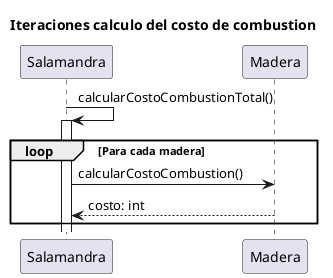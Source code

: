 @startuml
title "Iteraciones calculo del costo de combustion"
Salamandra -> Salamandra++: calcularCostoCombustionTotal()
loop Para cada madera
    Salamandra -> Madera: calcularCostoCombustion()
    Madera --> Salamandra: costo: int
end
@enduml